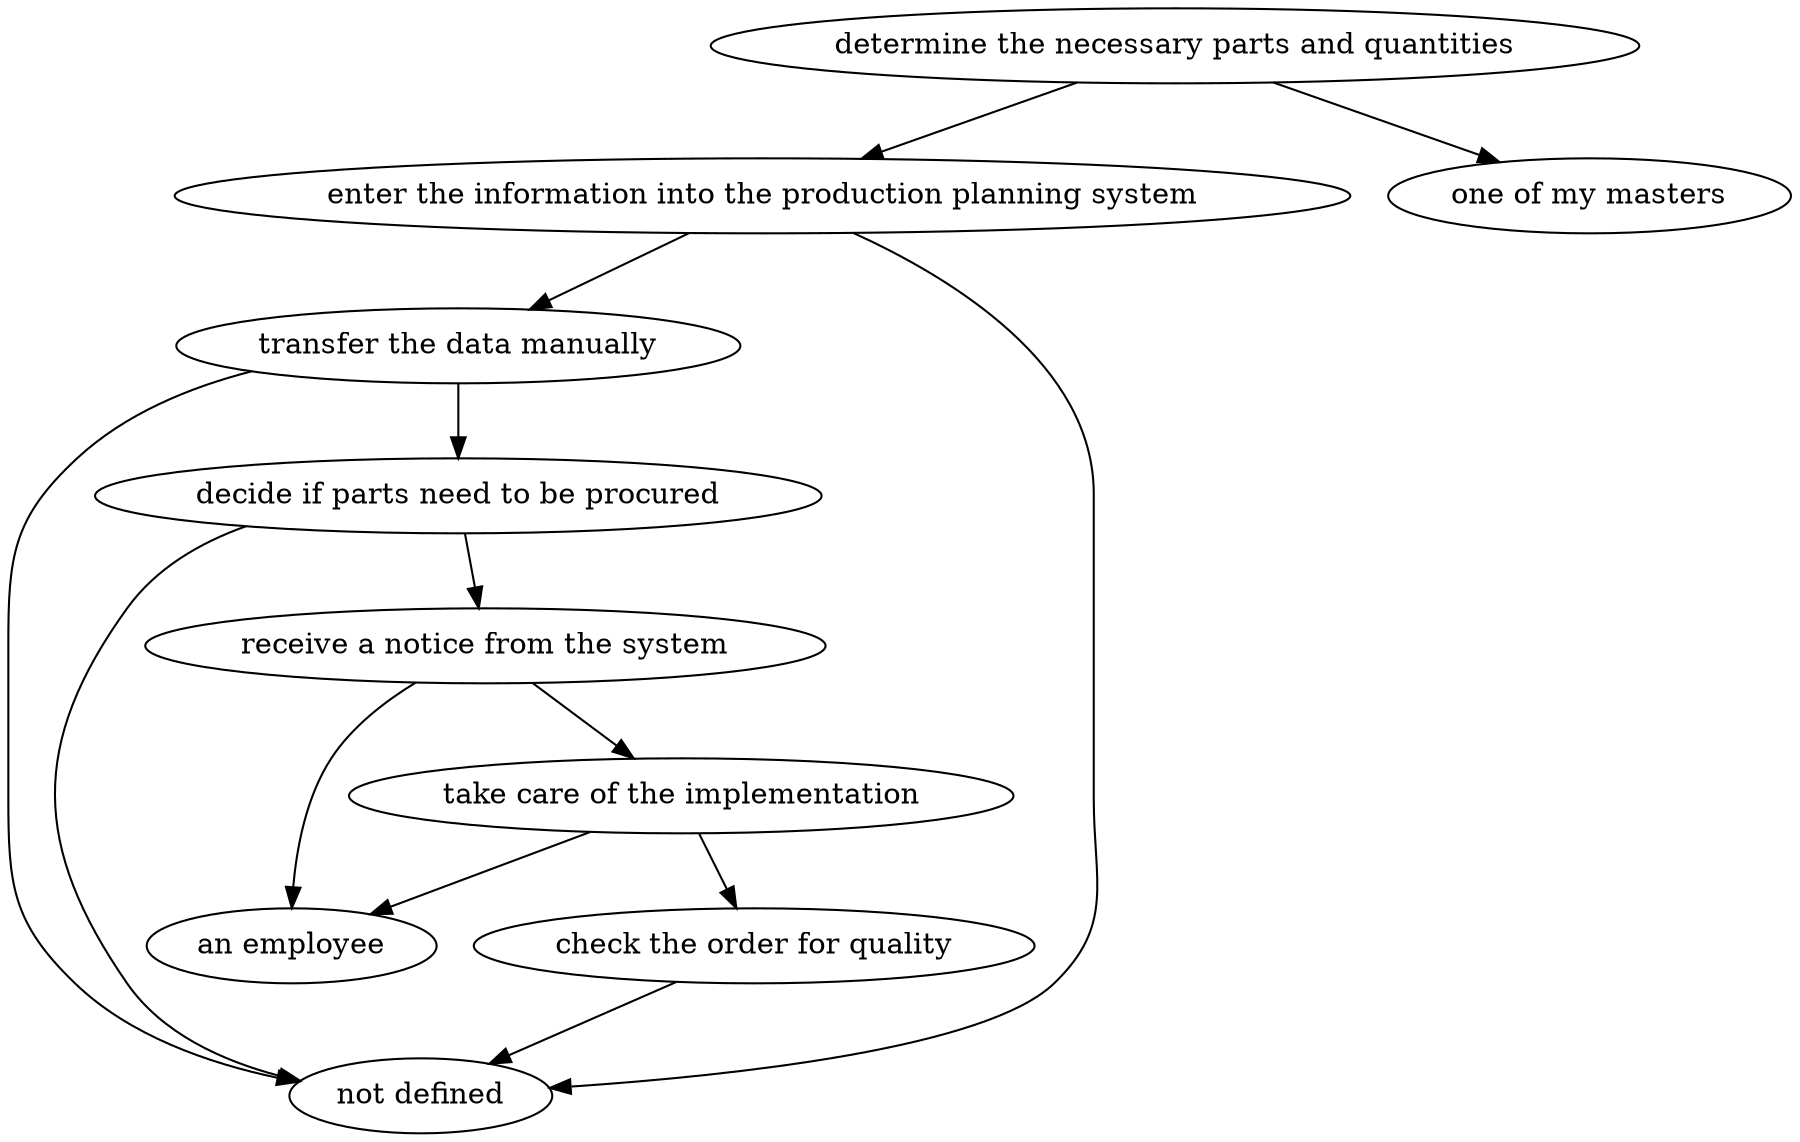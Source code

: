 strict digraph "doc-6.3" {
	graph [name="doc-6.3"];
	"determine the necessary parts and quantities"	[attrs="{'type': 'Activity', 'label': 'determine the necessary parts and quantities'}"];
	"enter the information into the production planning system"	[attrs="{'type': 'Activity', 'label': 'enter the information into the production planning system'}"];
	"determine the necessary parts and quantities" -> "enter the information into the production planning system"	[attrs="{'type': 'flow', 'label': 'flow'}"];
	"one of my masters"	[attrs="{'type': 'Actor', 'label': 'one of my masters'}"];
	"determine the necessary parts and quantities" -> "one of my masters"	[attrs="{'type': 'actor performer', 'label': 'actor performer'}"];
	"transfer the data manually"	[attrs="{'type': 'Activity', 'label': 'transfer the data manually'}"];
	"enter the information into the production planning system" -> "transfer the data manually"	[attrs="{'type': 'flow', 'label': 'flow'}"];
	"not defined"	[attrs="{'type': 'Actor', 'label': 'not defined'}"];
	"enter the information into the production planning system" -> "not defined"	[attrs="{'type': 'actor performer', 'label': 'actor performer'}"];
	"decide if parts need to be procured"	[attrs="{'type': 'Activity', 'label': 'decide if parts need to be procured'}"];
	"transfer the data manually" -> "decide if parts need to be procured"	[attrs="{'type': 'flow', 'label': 'flow'}"];
	"transfer the data manually" -> "not defined"	[attrs="{'type': 'actor performer', 'label': 'actor performer'}"];
	"receive a notice from the system"	[attrs="{'type': 'Activity', 'label': 'receive a notice from the system'}"];
	"decide if parts need to be procured" -> "receive a notice from the system"	[attrs="{'type': 'flow', 'label': 'flow'}"];
	"decide if parts need to be procured" -> "not defined"	[attrs="{'type': 'actor performer', 'label': 'actor performer'}"];
	"take care of the implementation"	[attrs="{'type': 'Activity', 'label': 'take care of the implementation'}"];
	"receive a notice from the system" -> "take care of the implementation"	[attrs="{'type': 'flow', 'label': 'flow'}"];
	"an employee"	[attrs="{'type': 'Actor', 'label': 'an employee'}"];
	"receive a notice from the system" -> "an employee"	[attrs="{'type': 'actor performer', 'label': 'actor performer'}"];
	"check the order for quality"	[attrs="{'type': 'Activity', 'label': 'check the order for quality'}"];
	"take care of the implementation" -> "check the order for quality"	[attrs="{'type': 'flow', 'label': 'flow'}"];
	"take care of the implementation" -> "an employee"	[attrs="{'type': 'actor performer', 'label': 'actor performer'}"];
	"check the order for quality" -> "not defined"	[attrs="{'type': 'actor performer', 'label': 'actor performer'}"];
}
